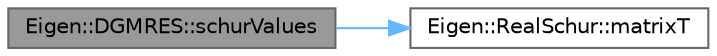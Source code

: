 digraph "Eigen::DGMRES::schurValues"
{
 // LATEX_PDF_SIZE
  bgcolor="transparent";
  edge [fontname=Helvetica,fontsize=10,labelfontname=Helvetica,labelfontsize=10];
  node [fontname=Helvetica,fontsize=10,shape=box,height=0.2,width=0.4];
  rankdir="LR";
  Node1 [id="Node000001",label="Eigen::DGMRES::schurValues",height=0.2,width=0.4,color="gray40", fillcolor="grey60", style="filled", fontcolor="black",tooltip=" "];
  Node1 -> Node2 [id="edge1_Node000001_Node000002",color="steelblue1",style="solid",tooltip=" "];
  Node2 [id="Node000002",label="Eigen::RealSchur::matrixT",height=0.2,width=0.4,color="grey40", fillcolor="white", style="filled",URL="$class_eigen_1_1_real_schur.html#a8d900b181760973d894d71e32597e998",tooltip="Returns the quasi-triangular matrix in the Schur decomposition."];
}
